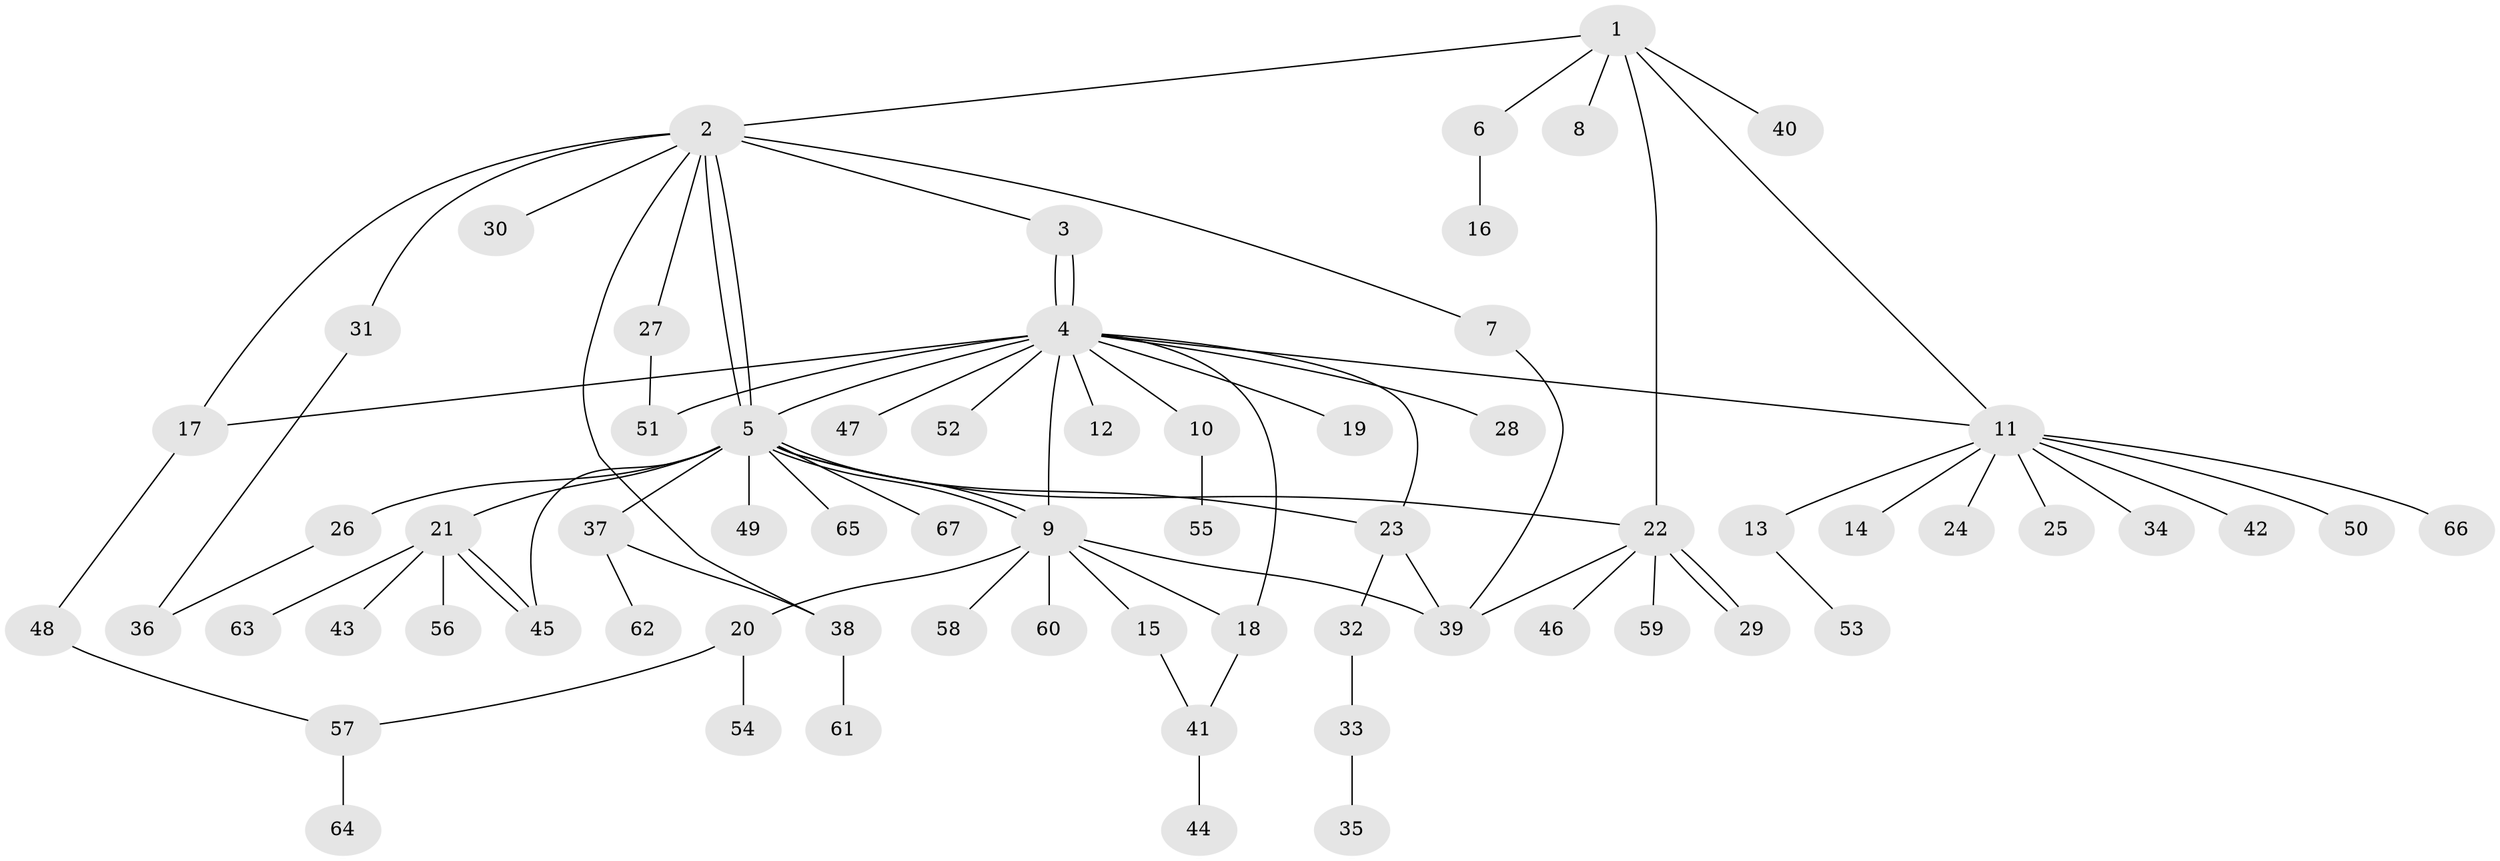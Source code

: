 // Generated by graph-tools (version 1.1) at 2025/35/03/09/25 02:35:20]
// undirected, 67 vertices, 87 edges
graph export_dot {
graph [start="1"]
  node [color=gray90,style=filled];
  1;
  2;
  3;
  4;
  5;
  6;
  7;
  8;
  9;
  10;
  11;
  12;
  13;
  14;
  15;
  16;
  17;
  18;
  19;
  20;
  21;
  22;
  23;
  24;
  25;
  26;
  27;
  28;
  29;
  30;
  31;
  32;
  33;
  34;
  35;
  36;
  37;
  38;
  39;
  40;
  41;
  42;
  43;
  44;
  45;
  46;
  47;
  48;
  49;
  50;
  51;
  52;
  53;
  54;
  55;
  56;
  57;
  58;
  59;
  60;
  61;
  62;
  63;
  64;
  65;
  66;
  67;
  1 -- 2;
  1 -- 6;
  1 -- 8;
  1 -- 11;
  1 -- 22;
  1 -- 40;
  2 -- 3;
  2 -- 5;
  2 -- 5;
  2 -- 7;
  2 -- 17;
  2 -- 27;
  2 -- 30;
  2 -- 31;
  2 -- 38;
  3 -- 4;
  3 -- 4;
  4 -- 5;
  4 -- 9;
  4 -- 10;
  4 -- 11;
  4 -- 12;
  4 -- 17;
  4 -- 18;
  4 -- 19;
  4 -- 23;
  4 -- 28;
  4 -- 47;
  4 -- 51;
  4 -- 52;
  5 -- 9;
  5 -- 9;
  5 -- 21;
  5 -- 22;
  5 -- 23;
  5 -- 26;
  5 -- 37;
  5 -- 45;
  5 -- 49;
  5 -- 65;
  5 -- 67;
  6 -- 16;
  7 -- 39;
  9 -- 15;
  9 -- 18;
  9 -- 20;
  9 -- 39;
  9 -- 58;
  9 -- 60;
  10 -- 55;
  11 -- 13;
  11 -- 14;
  11 -- 24;
  11 -- 25;
  11 -- 34;
  11 -- 42;
  11 -- 50;
  11 -- 66;
  13 -- 53;
  15 -- 41;
  17 -- 48;
  18 -- 41;
  20 -- 54;
  20 -- 57;
  21 -- 43;
  21 -- 45;
  21 -- 45;
  21 -- 56;
  21 -- 63;
  22 -- 29;
  22 -- 29;
  22 -- 39;
  22 -- 46;
  22 -- 59;
  23 -- 32;
  23 -- 39;
  26 -- 36;
  27 -- 51;
  31 -- 36;
  32 -- 33;
  33 -- 35;
  37 -- 38;
  37 -- 62;
  38 -- 61;
  41 -- 44;
  48 -- 57;
  57 -- 64;
}
